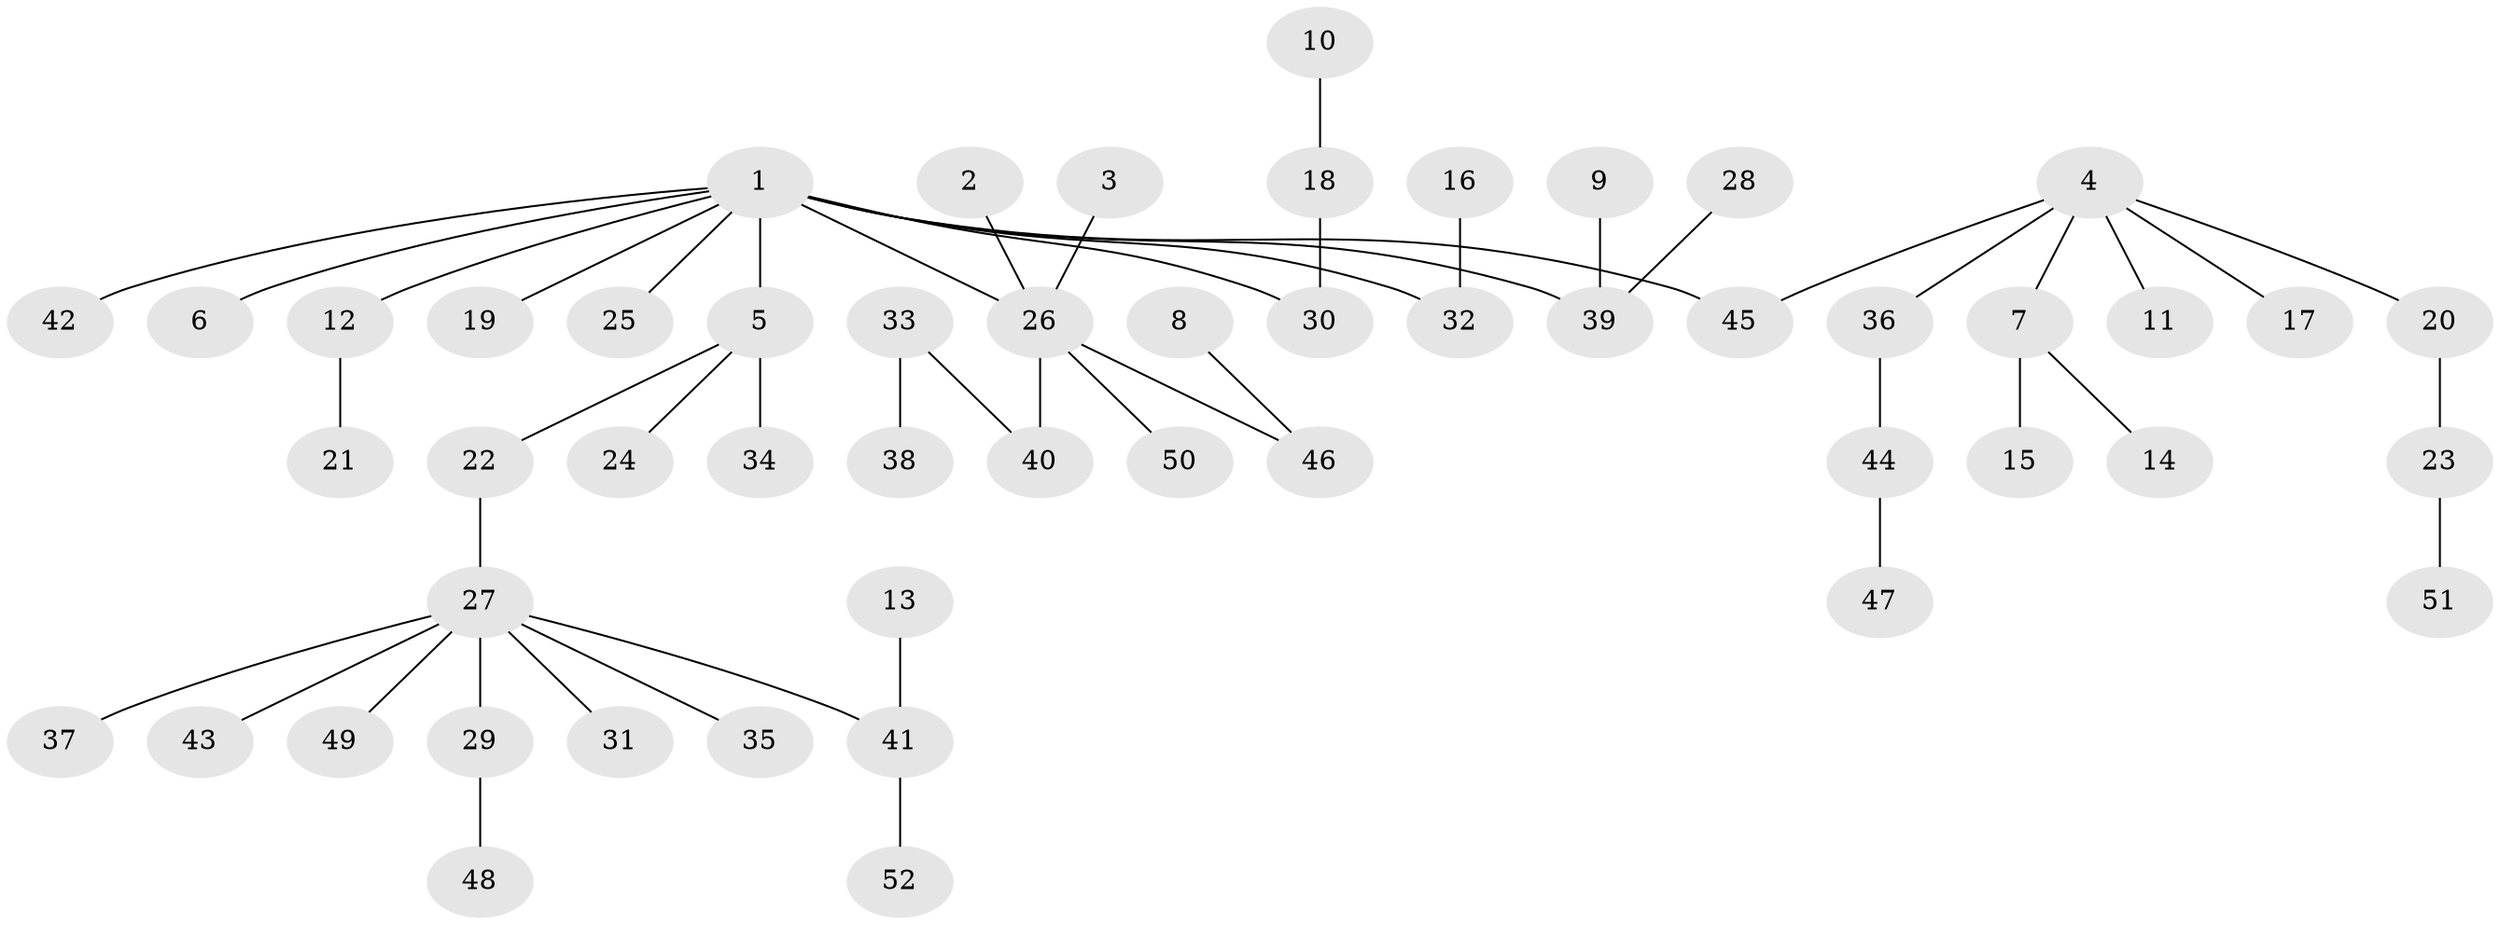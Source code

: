 // original degree distribution, {9: 0.009615384615384616, 5: 0.04807692307692308, 8: 0.009615384615384616, 1: 0.5288461538461539, 4: 0.0673076923076923, 2: 0.23076923076923078, 3: 0.10576923076923077}
// Generated by graph-tools (version 1.1) at 2025/26/03/09/25 03:26:27]
// undirected, 52 vertices, 51 edges
graph export_dot {
graph [start="1"]
  node [color=gray90,style=filled];
  1;
  2;
  3;
  4;
  5;
  6;
  7;
  8;
  9;
  10;
  11;
  12;
  13;
  14;
  15;
  16;
  17;
  18;
  19;
  20;
  21;
  22;
  23;
  24;
  25;
  26;
  27;
  28;
  29;
  30;
  31;
  32;
  33;
  34;
  35;
  36;
  37;
  38;
  39;
  40;
  41;
  42;
  43;
  44;
  45;
  46;
  47;
  48;
  49;
  50;
  51;
  52;
  1 -- 5 [weight=1.0];
  1 -- 6 [weight=1.0];
  1 -- 12 [weight=1.0];
  1 -- 19 [weight=1.0];
  1 -- 25 [weight=1.0];
  1 -- 26 [weight=1.0];
  1 -- 30 [weight=1.0];
  1 -- 32 [weight=1.0];
  1 -- 39 [weight=1.0];
  1 -- 42 [weight=1.0];
  1 -- 45 [weight=1.0];
  2 -- 26 [weight=1.0];
  3 -- 26 [weight=1.0];
  4 -- 7 [weight=1.0];
  4 -- 11 [weight=1.0];
  4 -- 17 [weight=1.0];
  4 -- 20 [weight=1.0];
  4 -- 36 [weight=1.0];
  4 -- 45 [weight=1.0];
  5 -- 22 [weight=1.0];
  5 -- 24 [weight=1.0];
  5 -- 34 [weight=1.0];
  7 -- 14 [weight=1.0];
  7 -- 15 [weight=1.0];
  8 -- 46 [weight=1.0];
  9 -- 39 [weight=1.0];
  10 -- 18 [weight=1.0];
  12 -- 21 [weight=1.0];
  13 -- 41 [weight=1.0];
  16 -- 32 [weight=1.0];
  18 -- 30 [weight=1.0];
  20 -- 23 [weight=1.0];
  22 -- 27 [weight=1.0];
  23 -- 51 [weight=1.0];
  26 -- 40 [weight=1.0];
  26 -- 46 [weight=1.0];
  26 -- 50 [weight=1.0];
  27 -- 29 [weight=1.0];
  27 -- 31 [weight=1.0];
  27 -- 35 [weight=1.0];
  27 -- 37 [weight=1.0];
  27 -- 41 [weight=1.0];
  27 -- 43 [weight=1.0];
  27 -- 49 [weight=1.0];
  28 -- 39 [weight=1.0];
  29 -- 48 [weight=1.0];
  33 -- 38 [weight=1.0];
  33 -- 40 [weight=1.0];
  36 -- 44 [weight=1.0];
  41 -- 52 [weight=1.0];
  44 -- 47 [weight=1.0];
}

